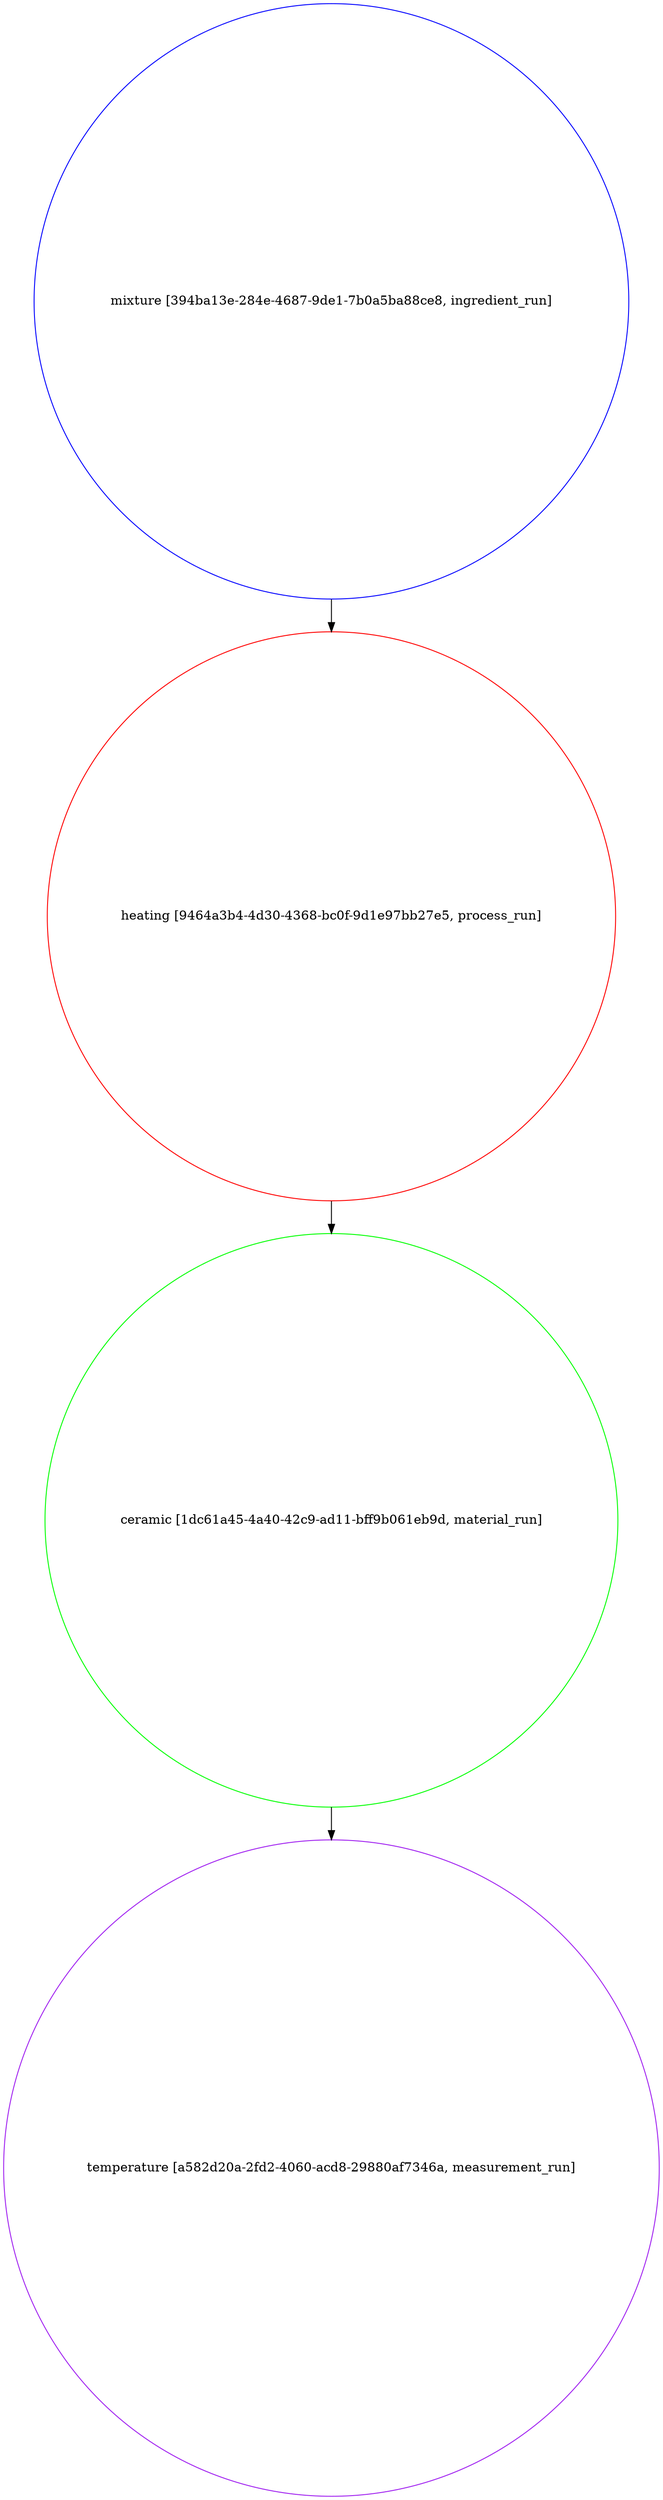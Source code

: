 strict digraph "914a3550-4c6b-4ee8-aa3d-9cb0228a4714" {
	graph [bb="0,0,721.44,2739",
		name="914a3550-4c6b-4ee8-aa3d-9cb0228a4714"
	];
	node [label="\N"];
	"mixture [394ba13e-284e-4687-9de1-7b0a5ba88ce8, ingredient_run]"	 [color=blue,
		height=9.0811,
		object="{\"absolute_quantity\": null, \"file_links\": [], \"labels\": [], \"mass_fraction\": null, \"material\": null, \"name\": \"mixture\", \"notes\": \
null, \"number_fraction\": null, \"process\": {\"id\": \"9464a3b4-4d30-4368-bc0f-9d1e97bb27e5\", \"scope\": \"auto\", \"type\": \"link_by_uid\"}, \"\
spec\": {\"id\": \"ab71fa36-b9ad-422f-9339-8d13f1ff6124\", \"scope\": \"auto\", \"type\": \"link_by_uid\"}, \"tags\": [], \"type\": \"ingredient_run\", \"\
uids\": {\"auto\": \"394ba13e-284e-4687-9de1-7b0a5ba88ce8\"}, \"volume_fraction\": null}",
		pos="360.72,2412",
		shape=circle,
		type=ingredient_run,
		uuid="394ba13e-284e-4687-9de1-7b0a5ba88ce8",
		width=9.0811];
	"heating [9464a3b4-4d30-4368-bc0f-9d1e97bb27e5, process_run]"	 [color=red,
		height=8.684,
		object="{\"conditions\": [], \"file_links\": [], \"name\": \"heating\", \"notes\": null, \"parameters\": [], \"source\": null, \"spec\": {\"id\": \"7d5841a2-7f35-412e-a941-f0d8351efbde\", \"\
scope\": \"auto\", \"type\": \"link_by_uid\"}, \"tags\": [], \"type\": \"process_run\", \"uids\": {\"auto\": \"9464a3b4-4d30-4368-bc0f-9d1e97bb27e5\"}}",
		pos="360.72,1736.5",
		shape=circle,
		type=process_run,
		uuid="9464a3b4-4d30-4368-bc0f-9d1e97bb27e5",
		width=8.684];
	"mixture [394ba13e-284e-4687-9de1-7b0a5ba88ce8, ingredient_run]" -> "heating [9464a3b4-4d30-4368-bc0f-9d1e97bb27e5, process_run]"	 [pos="e,360.72,2049.3 360.72,2084.7 360.72,2076.3 360.72,2067.9 360.72,2059.5"];
	"ceramic [1dc61a45-4a40-42c9-ad11-bff9b061eb9d, material_run]"	 [color=green,
		height=8.7562,
		object="{\"file_links\": [], \"name\": \"ceramic\", \"notes\": null, \"process\": {\"id\": \"9464a3b4-4d30-4368-bc0f-9d1e97bb27e5\", \"scope\": \"auto\", \"\
type\": \"link_by_uid\"}, \"sample_type\": \"unknown\", \"spec\": {\"id\": \"e5d3d896-e6b0-410b-b7f7-d1b84c81153d\", \"scope\": \"auto\", \"type\": \"\
link_by_uid\"}, \"tags\": [], \"type\": \"material_run\", \"uids\": {\"auto\": \"1dc61a45-4a40-42c9-ad11-bff9b061eb9d\"}}",
		pos="360.72,1072.7",
		shape=circle,
		type=material_run,
		uuid="1dc61a45-4a40-42c9-ad11-bff9b061eb9d",
		width=8.7562];
	"heating [9464a3b4-4d30-4368-bc0f-9d1e97bb27e5, process_run]" -> "ceramic [1dc61a45-4a40-42c9-ad11-bff9b061eb9d, material_run]"	 [pos="e,360.72,1388 360.72,1423.5 360.72,1415 360.72,1406.5 360.72,1398"];
	"temperature [a582d20a-2fd2-4060-acd8-29880af7346a, measurement_run]"	 [color=purple,
		height=10.02,
		object="{\"conditions\": [], \"file_links\": [], \"material\": {\"id\": \"1dc61a45-4a40-42c9-ad11-bff9b061eb9d\", \"scope\": \"auto\", \"type\": \"link_by_\
uid\"}, \"name\": \"temperature\", \"notes\": null, \"parameters\": [], \"properties\": [], \"source\": null, \"spec\": {\"id\": \"e62041dd-f35a-4da8-a058-2fb4fa773854\", \"\
scope\": \"auto\", \"type\": \"link_by_uid\"}, \"tags\": [], \"type\": \"measurement_run\", \"uids\": {\"auto\": \"a582d20a-2fd2-4060-acd8-29880af7346a\"}}",
		pos="360.72,360.72",
		shape=circle,
		type=measurement_run,
		uuid="a582d20a-2fd2-4060-acd8-29880af7346a",
		width=10.02];
	"ceramic [1dc61a45-4a40-42c9-ad11-bff9b061eb9d, material_run]" -> "temperature [a582d20a-2fd2-4060-acd8-29880af7346a, measurement_run]"	 [pos="e,360.72,721.45 360.72,757.28 360.72,748.73 360.72,740.14 360.72,731.54"];
}

